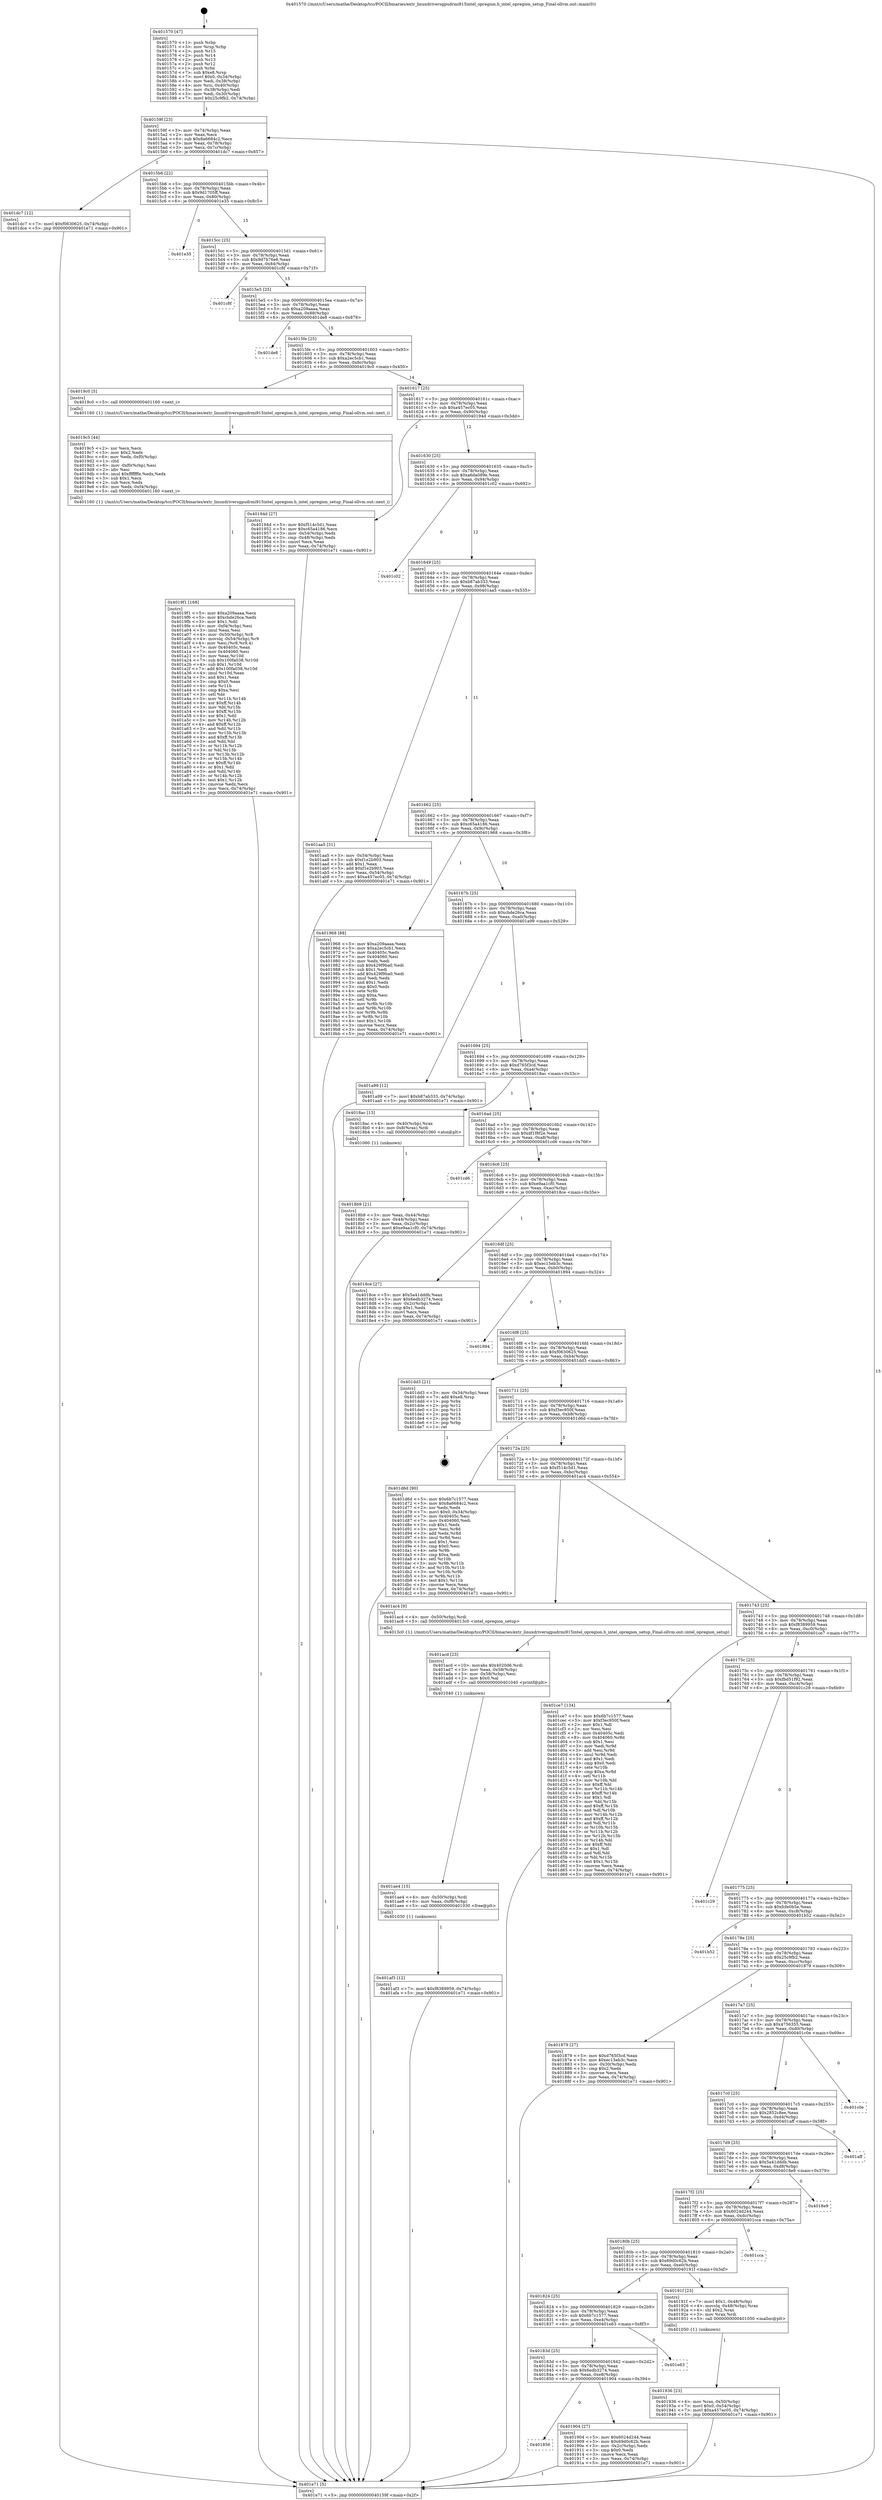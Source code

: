 digraph "0x401570" {
  label = "0x401570 (/mnt/c/Users/mathe/Desktop/tcc/POCII/binaries/extr_linuxdriversgpudrmi915intel_opregion.h_intel_opregion_setup_Final-ollvm.out::main(0))"
  labelloc = "t"
  node[shape=record]

  Entry [label="",width=0.3,height=0.3,shape=circle,fillcolor=black,style=filled]
  "0x40159f" [label="{
     0x40159f [23]\l
     | [instrs]\l
     &nbsp;&nbsp;0x40159f \<+3\>: mov -0x74(%rbp),%eax\l
     &nbsp;&nbsp;0x4015a2 \<+2\>: mov %eax,%ecx\l
     &nbsp;&nbsp;0x4015a4 \<+6\>: sub $0x8a6684c2,%ecx\l
     &nbsp;&nbsp;0x4015aa \<+3\>: mov %eax,-0x78(%rbp)\l
     &nbsp;&nbsp;0x4015ad \<+3\>: mov %ecx,-0x7c(%rbp)\l
     &nbsp;&nbsp;0x4015b0 \<+6\>: je 0000000000401dc7 \<main+0x857\>\l
  }"]
  "0x401dc7" [label="{
     0x401dc7 [12]\l
     | [instrs]\l
     &nbsp;&nbsp;0x401dc7 \<+7\>: movl $0xf0630625,-0x74(%rbp)\l
     &nbsp;&nbsp;0x401dce \<+5\>: jmp 0000000000401e71 \<main+0x901\>\l
  }"]
  "0x4015b6" [label="{
     0x4015b6 [22]\l
     | [instrs]\l
     &nbsp;&nbsp;0x4015b6 \<+5\>: jmp 00000000004015bb \<main+0x4b\>\l
     &nbsp;&nbsp;0x4015bb \<+3\>: mov -0x78(%rbp),%eax\l
     &nbsp;&nbsp;0x4015be \<+5\>: sub $0x9d1705ff,%eax\l
     &nbsp;&nbsp;0x4015c3 \<+3\>: mov %eax,-0x80(%rbp)\l
     &nbsp;&nbsp;0x4015c6 \<+6\>: je 0000000000401e35 \<main+0x8c5\>\l
  }"]
  Exit [label="",width=0.3,height=0.3,shape=circle,fillcolor=black,style=filled,peripheries=2]
  "0x401e35" [label="{
     0x401e35\l
  }", style=dashed]
  "0x4015cc" [label="{
     0x4015cc [25]\l
     | [instrs]\l
     &nbsp;&nbsp;0x4015cc \<+5\>: jmp 00000000004015d1 \<main+0x61\>\l
     &nbsp;&nbsp;0x4015d1 \<+3\>: mov -0x78(%rbp),%eax\l
     &nbsp;&nbsp;0x4015d4 \<+5\>: sub $0x9d7b76e6,%eax\l
     &nbsp;&nbsp;0x4015d9 \<+6\>: mov %eax,-0x84(%rbp)\l
     &nbsp;&nbsp;0x4015df \<+6\>: je 0000000000401c8f \<main+0x71f\>\l
  }"]
  "0x401af3" [label="{
     0x401af3 [12]\l
     | [instrs]\l
     &nbsp;&nbsp;0x401af3 \<+7\>: movl $0xf8389959,-0x74(%rbp)\l
     &nbsp;&nbsp;0x401afa \<+5\>: jmp 0000000000401e71 \<main+0x901\>\l
  }"]
  "0x401c8f" [label="{
     0x401c8f\l
  }", style=dashed]
  "0x4015e5" [label="{
     0x4015e5 [25]\l
     | [instrs]\l
     &nbsp;&nbsp;0x4015e5 \<+5\>: jmp 00000000004015ea \<main+0x7a\>\l
     &nbsp;&nbsp;0x4015ea \<+3\>: mov -0x78(%rbp),%eax\l
     &nbsp;&nbsp;0x4015ed \<+5\>: sub $0xa209aaaa,%eax\l
     &nbsp;&nbsp;0x4015f2 \<+6\>: mov %eax,-0x88(%rbp)\l
     &nbsp;&nbsp;0x4015f8 \<+6\>: je 0000000000401de8 \<main+0x878\>\l
  }"]
  "0x401ae4" [label="{
     0x401ae4 [15]\l
     | [instrs]\l
     &nbsp;&nbsp;0x401ae4 \<+4\>: mov -0x50(%rbp),%rdi\l
     &nbsp;&nbsp;0x401ae8 \<+6\>: mov %eax,-0xf8(%rbp)\l
     &nbsp;&nbsp;0x401aee \<+5\>: call 0000000000401030 \<free@plt\>\l
     | [calls]\l
     &nbsp;&nbsp;0x401030 \{1\} (unknown)\l
  }"]
  "0x401de8" [label="{
     0x401de8\l
  }", style=dashed]
  "0x4015fe" [label="{
     0x4015fe [25]\l
     | [instrs]\l
     &nbsp;&nbsp;0x4015fe \<+5\>: jmp 0000000000401603 \<main+0x93\>\l
     &nbsp;&nbsp;0x401603 \<+3\>: mov -0x78(%rbp),%eax\l
     &nbsp;&nbsp;0x401606 \<+5\>: sub $0xa2ec5cb1,%eax\l
     &nbsp;&nbsp;0x40160b \<+6\>: mov %eax,-0x8c(%rbp)\l
     &nbsp;&nbsp;0x401611 \<+6\>: je 00000000004019c0 \<main+0x450\>\l
  }"]
  "0x401acd" [label="{
     0x401acd [23]\l
     | [instrs]\l
     &nbsp;&nbsp;0x401acd \<+10\>: movabs $0x4020d6,%rdi\l
     &nbsp;&nbsp;0x401ad7 \<+3\>: mov %eax,-0x58(%rbp)\l
     &nbsp;&nbsp;0x401ada \<+3\>: mov -0x58(%rbp),%esi\l
     &nbsp;&nbsp;0x401add \<+2\>: mov $0x0,%al\l
     &nbsp;&nbsp;0x401adf \<+5\>: call 0000000000401040 \<printf@plt\>\l
     | [calls]\l
     &nbsp;&nbsp;0x401040 \{1\} (unknown)\l
  }"]
  "0x4019c0" [label="{
     0x4019c0 [5]\l
     | [instrs]\l
     &nbsp;&nbsp;0x4019c0 \<+5\>: call 0000000000401160 \<next_i\>\l
     | [calls]\l
     &nbsp;&nbsp;0x401160 \{1\} (/mnt/c/Users/mathe/Desktop/tcc/POCII/binaries/extr_linuxdriversgpudrmi915intel_opregion.h_intel_opregion_setup_Final-ollvm.out::next_i)\l
  }"]
  "0x401617" [label="{
     0x401617 [25]\l
     | [instrs]\l
     &nbsp;&nbsp;0x401617 \<+5\>: jmp 000000000040161c \<main+0xac\>\l
     &nbsp;&nbsp;0x40161c \<+3\>: mov -0x78(%rbp),%eax\l
     &nbsp;&nbsp;0x40161f \<+5\>: sub $0xa457ec05,%eax\l
     &nbsp;&nbsp;0x401624 \<+6\>: mov %eax,-0x90(%rbp)\l
     &nbsp;&nbsp;0x40162a \<+6\>: je 000000000040194d \<main+0x3dd\>\l
  }"]
  "0x4019f1" [label="{
     0x4019f1 [168]\l
     | [instrs]\l
     &nbsp;&nbsp;0x4019f1 \<+5\>: mov $0xa209aaaa,%ecx\l
     &nbsp;&nbsp;0x4019f6 \<+5\>: mov $0xcbde26ca,%edx\l
     &nbsp;&nbsp;0x4019fb \<+3\>: mov $0x1,%dil\l
     &nbsp;&nbsp;0x4019fe \<+6\>: mov -0xf4(%rbp),%esi\l
     &nbsp;&nbsp;0x401a04 \<+3\>: imul %eax,%esi\l
     &nbsp;&nbsp;0x401a07 \<+4\>: mov -0x50(%rbp),%r8\l
     &nbsp;&nbsp;0x401a0b \<+4\>: movslq -0x54(%rbp),%r9\l
     &nbsp;&nbsp;0x401a0f \<+4\>: mov %esi,(%r8,%r9,4)\l
     &nbsp;&nbsp;0x401a13 \<+7\>: mov 0x40405c,%eax\l
     &nbsp;&nbsp;0x401a1a \<+7\>: mov 0x404060,%esi\l
     &nbsp;&nbsp;0x401a21 \<+3\>: mov %eax,%r10d\l
     &nbsp;&nbsp;0x401a24 \<+7\>: sub $0x100fa038,%r10d\l
     &nbsp;&nbsp;0x401a2b \<+4\>: sub $0x1,%r10d\l
     &nbsp;&nbsp;0x401a2f \<+7\>: add $0x100fa038,%r10d\l
     &nbsp;&nbsp;0x401a36 \<+4\>: imul %r10d,%eax\l
     &nbsp;&nbsp;0x401a3a \<+3\>: and $0x1,%eax\l
     &nbsp;&nbsp;0x401a3d \<+3\>: cmp $0x0,%eax\l
     &nbsp;&nbsp;0x401a40 \<+4\>: sete %r11b\l
     &nbsp;&nbsp;0x401a44 \<+3\>: cmp $0xa,%esi\l
     &nbsp;&nbsp;0x401a47 \<+3\>: setl %bl\l
     &nbsp;&nbsp;0x401a4a \<+3\>: mov %r11b,%r14b\l
     &nbsp;&nbsp;0x401a4d \<+4\>: xor $0xff,%r14b\l
     &nbsp;&nbsp;0x401a51 \<+3\>: mov %bl,%r15b\l
     &nbsp;&nbsp;0x401a54 \<+4\>: xor $0xff,%r15b\l
     &nbsp;&nbsp;0x401a58 \<+4\>: xor $0x1,%dil\l
     &nbsp;&nbsp;0x401a5c \<+3\>: mov %r14b,%r12b\l
     &nbsp;&nbsp;0x401a5f \<+4\>: and $0xff,%r12b\l
     &nbsp;&nbsp;0x401a63 \<+3\>: and %dil,%r11b\l
     &nbsp;&nbsp;0x401a66 \<+3\>: mov %r15b,%r13b\l
     &nbsp;&nbsp;0x401a69 \<+4\>: and $0xff,%r13b\l
     &nbsp;&nbsp;0x401a6d \<+3\>: and %dil,%bl\l
     &nbsp;&nbsp;0x401a70 \<+3\>: or %r11b,%r12b\l
     &nbsp;&nbsp;0x401a73 \<+3\>: or %bl,%r13b\l
     &nbsp;&nbsp;0x401a76 \<+3\>: xor %r13b,%r12b\l
     &nbsp;&nbsp;0x401a79 \<+3\>: or %r15b,%r14b\l
     &nbsp;&nbsp;0x401a7c \<+4\>: xor $0xff,%r14b\l
     &nbsp;&nbsp;0x401a80 \<+4\>: or $0x1,%dil\l
     &nbsp;&nbsp;0x401a84 \<+3\>: and %dil,%r14b\l
     &nbsp;&nbsp;0x401a87 \<+3\>: or %r14b,%r12b\l
     &nbsp;&nbsp;0x401a8a \<+4\>: test $0x1,%r12b\l
     &nbsp;&nbsp;0x401a8e \<+3\>: cmovne %edx,%ecx\l
     &nbsp;&nbsp;0x401a91 \<+3\>: mov %ecx,-0x74(%rbp)\l
     &nbsp;&nbsp;0x401a94 \<+5\>: jmp 0000000000401e71 \<main+0x901\>\l
  }"]
  "0x40194d" [label="{
     0x40194d [27]\l
     | [instrs]\l
     &nbsp;&nbsp;0x40194d \<+5\>: mov $0xf514c5d1,%eax\l
     &nbsp;&nbsp;0x401952 \<+5\>: mov $0xc65a4186,%ecx\l
     &nbsp;&nbsp;0x401957 \<+3\>: mov -0x54(%rbp),%edx\l
     &nbsp;&nbsp;0x40195a \<+3\>: cmp -0x48(%rbp),%edx\l
     &nbsp;&nbsp;0x40195d \<+3\>: cmovl %ecx,%eax\l
     &nbsp;&nbsp;0x401960 \<+3\>: mov %eax,-0x74(%rbp)\l
     &nbsp;&nbsp;0x401963 \<+5\>: jmp 0000000000401e71 \<main+0x901\>\l
  }"]
  "0x401630" [label="{
     0x401630 [25]\l
     | [instrs]\l
     &nbsp;&nbsp;0x401630 \<+5\>: jmp 0000000000401635 \<main+0xc5\>\l
     &nbsp;&nbsp;0x401635 \<+3\>: mov -0x78(%rbp),%eax\l
     &nbsp;&nbsp;0x401638 \<+5\>: sub $0xa6da089e,%eax\l
     &nbsp;&nbsp;0x40163d \<+6\>: mov %eax,-0x94(%rbp)\l
     &nbsp;&nbsp;0x401643 \<+6\>: je 0000000000401c02 \<main+0x692\>\l
  }"]
  "0x4019c5" [label="{
     0x4019c5 [44]\l
     | [instrs]\l
     &nbsp;&nbsp;0x4019c5 \<+2\>: xor %ecx,%ecx\l
     &nbsp;&nbsp;0x4019c7 \<+5\>: mov $0x2,%edx\l
     &nbsp;&nbsp;0x4019cc \<+6\>: mov %edx,-0xf0(%rbp)\l
     &nbsp;&nbsp;0x4019d2 \<+1\>: cltd\l
     &nbsp;&nbsp;0x4019d3 \<+6\>: mov -0xf0(%rbp),%esi\l
     &nbsp;&nbsp;0x4019d9 \<+2\>: idiv %esi\l
     &nbsp;&nbsp;0x4019db \<+6\>: imul $0xfffffffe,%edx,%edx\l
     &nbsp;&nbsp;0x4019e1 \<+3\>: sub $0x1,%ecx\l
     &nbsp;&nbsp;0x4019e4 \<+2\>: sub %ecx,%edx\l
     &nbsp;&nbsp;0x4019e6 \<+6\>: mov %edx,-0xf4(%rbp)\l
     &nbsp;&nbsp;0x4019ec \<+5\>: call 0000000000401160 \<next_i\>\l
     | [calls]\l
     &nbsp;&nbsp;0x401160 \{1\} (/mnt/c/Users/mathe/Desktop/tcc/POCII/binaries/extr_linuxdriversgpudrmi915intel_opregion.h_intel_opregion_setup_Final-ollvm.out::next_i)\l
  }"]
  "0x401c02" [label="{
     0x401c02\l
  }", style=dashed]
  "0x401649" [label="{
     0x401649 [25]\l
     | [instrs]\l
     &nbsp;&nbsp;0x401649 \<+5\>: jmp 000000000040164e \<main+0xde\>\l
     &nbsp;&nbsp;0x40164e \<+3\>: mov -0x78(%rbp),%eax\l
     &nbsp;&nbsp;0x401651 \<+5\>: sub $0xb87ab333,%eax\l
     &nbsp;&nbsp;0x401656 \<+6\>: mov %eax,-0x98(%rbp)\l
     &nbsp;&nbsp;0x40165c \<+6\>: je 0000000000401aa5 \<main+0x535\>\l
  }"]
  "0x401936" [label="{
     0x401936 [23]\l
     | [instrs]\l
     &nbsp;&nbsp;0x401936 \<+4\>: mov %rax,-0x50(%rbp)\l
     &nbsp;&nbsp;0x40193a \<+7\>: movl $0x0,-0x54(%rbp)\l
     &nbsp;&nbsp;0x401941 \<+7\>: movl $0xa457ec05,-0x74(%rbp)\l
     &nbsp;&nbsp;0x401948 \<+5\>: jmp 0000000000401e71 \<main+0x901\>\l
  }"]
  "0x401aa5" [label="{
     0x401aa5 [31]\l
     | [instrs]\l
     &nbsp;&nbsp;0x401aa5 \<+3\>: mov -0x54(%rbp),%eax\l
     &nbsp;&nbsp;0x401aa8 \<+5\>: sub $0xf1e2b903,%eax\l
     &nbsp;&nbsp;0x401aad \<+3\>: add $0x1,%eax\l
     &nbsp;&nbsp;0x401ab0 \<+5\>: add $0xf1e2b903,%eax\l
     &nbsp;&nbsp;0x401ab5 \<+3\>: mov %eax,-0x54(%rbp)\l
     &nbsp;&nbsp;0x401ab8 \<+7\>: movl $0xa457ec05,-0x74(%rbp)\l
     &nbsp;&nbsp;0x401abf \<+5\>: jmp 0000000000401e71 \<main+0x901\>\l
  }"]
  "0x401662" [label="{
     0x401662 [25]\l
     | [instrs]\l
     &nbsp;&nbsp;0x401662 \<+5\>: jmp 0000000000401667 \<main+0xf7\>\l
     &nbsp;&nbsp;0x401667 \<+3\>: mov -0x78(%rbp),%eax\l
     &nbsp;&nbsp;0x40166a \<+5\>: sub $0xc65a4186,%eax\l
     &nbsp;&nbsp;0x40166f \<+6\>: mov %eax,-0x9c(%rbp)\l
     &nbsp;&nbsp;0x401675 \<+6\>: je 0000000000401968 \<main+0x3f8\>\l
  }"]
  "0x401856" [label="{
     0x401856\l
  }", style=dashed]
  "0x401968" [label="{
     0x401968 [88]\l
     | [instrs]\l
     &nbsp;&nbsp;0x401968 \<+5\>: mov $0xa209aaaa,%eax\l
     &nbsp;&nbsp;0x40196d \<+5\>: mov $0xa2ec5cb1,%ecx\l
     &nbsp;&nbsp;0x401972 \<+7\>: mov 0x40405c,%edx\l
     &nbsp;&nbsp;0x401979 \<+7\>: mov 0x404060,%esi\l
     &nbsp;&nbsp;0x401980 \<+2\>: mov %edx,%edi\l
     &nbsp;&nbsp;0x401982 \<+6\>: sub $0x429f9ba0,%edi\l
     &nbsp;&nbsp;0x401988 \<+3\>: sub $0x1,%edi\l
     &nbsp;&nbsp;0x40198b \<+6\>: add $0x429f9ba0,%edi\l
     &nbsp;&nbsp;0x401991 \<+3\>: imul %edi,%edx\l
     &nbsp;&nbsp;0x401994 \<+3\>: and $0x1,%edx\l
     &nbsp;&nbsp;0x401997 \<+3\>: cmp $0x0,%edx\l
     &nbsp;&nbsp;0x40199a \<+4\>: sete %r8b\l
     &nbsp;&nbsp;0x40199e \<+3\>: cmp $0xa,%esi\l
     &nbsp;&nbsp;0x4019a1 \<+4\>: setl %r9b\l
     &nbsp;&nbsp;0x4019a5 \<+3\>: mov %r8b,%r10b\l
     &nbsp;&nbsp;0x4019a8 \<+3\>: and %r9b,%r10b\l
     &nbsp;&nbsp;0x4019ab \<+3\>: xor %r9b,%r8b\l
     &nbsp;&nbsp;0x4019ae \<+3\>: or %r8b,%r10b\l
     &nbsp;&nbsp;0x4019b1 \<+4\>: test $0x1,%r10b\l
     &nbsp;&nbsp;0x4019b5 \<+3\>: cmovne %ecx,%eax\l
     &nbsp;&nbsp;0x4019b8 \<+3\>: mov %eax,-0x74(%rbp)\l
     &nbsp;&nbsp;0x4019bb \<+5\>: jmp 0000000000401e71 \<main+0x901\>\l
  }"]
  "0x40167b" [label="{
     0x40167b [25]\l
     | [instrs]\l
     &nbsp;&nbsp;0x40167b \<+5\>: jmp 0000000000401680 \<main+0x110\>\l
     &nbsp;&nbsp;0x401680 \<+3\>: mov -0x78(%rbp),%eax\l
     &nbsp;&nbsp;0x401683 \<+5\>: sub $0xcbde26ca,%eax\l
     &nbsp;&nbsp;0x401688 \<+6\>: mov %eax,-0xa0(%rbp)\l
     &nbsp;&nbsp;0x40168e \<+6\>: je 0000000000401a99 \<main+0x529\>\l
  }"]
  "0x401904" [label="{
     0x401904 [27]\l
     | [instrs]\l
     &nbsp;&nbsp;0x401904 \<+5\>: mov $0x6024d244,%eax\l
     &nbsp;&nbsp;0x401909 \<+5\>: mov $0x69d0c62b,%ecx\l
     &nbsp;&nbsp;0x40190e \<+3\>: mov -0x2c(%rbp),%edx\l
     &nbsp;&nbsp;0x401911 \<+3\>: cmp $0x0,%edx\l
     &nbsp;&nbsp;0x401914 \<+3\>: cmove %ecx,%eax\l
     &nbsp;&nbsp;0x401917 \<+3\>: mov %eax,-0x74(%rbp)\l
     &nbsp;&nbsp;0x40191a \<+5\>: jmp 0000000000401e71 \<main+0x901\>\l
  }"]
  "0x401a99" [label="{
     0x401a99 [12]\l
     | [instrs]\l
     &nbsp;&nbsp;0x401a99 \<+7\>: movl $0xb87ab333,-0x74(%rbp)\l
     &nbsp;&nbsp;0x401aa0 \<+5\>: jmp 0000000000401e71 \<main+0x901\>\l
  }"]
  "0x401694" [label="{
     0x401694 [25]\l
     | [instrs]\l
     &nbsp;&nbsp;0x401694 \<+5\>: jmp 0000000000401699 \<main+0x129\>\l
     &nbsp;&nbsp;0x401699 \<+3\>: mov -0x78(%rbp),%eax\l
     &nbsp;&nbsp;0x40169c \<+5\>: sub $0xd765f3cd,%eax\l
     &nbsp;&nbsp;0x4016a1 \<+6\>: mov %eax,-0xa4(%rbp)\l
     &nbsp;&nbsp;0x4016a7 \<+6\>: je 00000000004018ac \<main+0x33c\>\l
  }"]
  "0x40183d" [label="{
     0x40183d [25]\l
     | [instrs]\l
     &nbsp;&nbsp;0x40183d \<+5\>: jmp 0000000000401842 \<main+0x2d2\>\l
     &nbsp;&nbsp;0x401842 \<+3\>: mov -0x78(%rbp),%eax\l
     &nbsp;&nbsp;0x401845 \<+5\>: sub $0x6edb3274,%eax\l
     &nbsp;&nbsp;0x40184a \<+6\>: mov %eax,-0xe8(%rbp)\l
     &nbsp;&nbsp;0x401850 \<+6\>: je 0000000000401904 \<main+0x394\>\l
  }"]
  "0x4018ac" [label="{
     0x4018ac [13]\l
     | [instrs]\l
     &nbsp;&nbsp;0x4018ac \<+4\>: mov -0x40(%rbp),%rax\l
     &nbsp;&nbsp;0x4018b0 \<+4\>: mov 0x8(%rax),%rdi\l
     &nbsp;&nbsp;0x4018b4 \<+5\>: call 0000000000401060 \<atoi@plt\>\l
     | [calls]\l
     &nbsp;&nbsp;0x401060 \{1\} (unknown)\l
  }"]
  "0x4016ad" [label="{
     0x4016ad [25]\l
     | [instrs]\l
     &nbsp;&nbsp;0x4016ad \<+5\>: jmp 00000000004016b2 \<main+0x142\>\l
     &nbsp;&nbsp;0x4016b2 \<+3\>: mov -0x78(%rbp),%eax\l
     &nbsp;&nbsp;0x4016b5 \<+5\>: sub $0xdf1f8f2e,%eax\l
     &nbsp;&nbsp;0x4016ba \<+6\>: mov %eax,-0xa8(%rbp)\l
     &nbsp;&nbsp;0x4016c0 \<+6\>: je 0000000000401cd6 \<main+0x766\>\l
  }"]
  "0x401e63" [label="{
     0x401e63\l
  }", style=dashed]
  "0x401cd6" [label="{
     0x401cd6\l
  }", style=dashed]
  "0x4016c6" [label="{
     0x4016c6 [25]\l
     | [instrs]\l
     &nbsp;&nbsp;0x4016c6 \<+5\>: jmp 00000000004016cb \<main+0x15b\>\l
     &nbsp;&nbsp;0x4016cb \<+3\>: mov -0x78(%rbp),%eax\l
     &nbsp;&nbsp;0x4016ce \<+5\>: sub $0xe9aa1cf0,%eax\l
     &nbsp;&nbsp;0x4016d3 \<+6\>: mov %eax,-0xac(%rbp)\l
     &nbsp;&nbsp;0x4016d9 \<+6\>: je 00000000004018ce \<main+0x35e\>\l
  }"]
  "0x401824" [label="{
     0x401824 [25]\l
     | [instrs]\l
     &nbsp;&nbsp;0x401824 \<+5\>: jmp 0000000000401829 \<main+0x2b9\>\l
     &nbsp;&nbsp;0x401829 \<+3\>: mov -0x78(%rbp),%eax\l
     &nbsp;&nbsp;0x40182c \<+5\>: sub $0x6b7c1577,%eax\l
     &nbsp;&nbsp;0x401831 \<+6\>: mov %eax,-0xe4(%rbp)\l
     &nbsp;&nbsp;0x401837 \<+6\>: je 0000000000401e63 \<main+0x8f3\>\l
  }"]
  "0x4018ce" [label="{
     0x4018ce [27]\l
     | [instrs]\l
     &nbsp;&nbsp;0x4018ce \<+5\>: mov $0x5a41dddb,%eax\l
     &nbsp;&nbsp;0x4018d3 \<+5\>: mov $0x6edb3274,%ecx\l
     &nbsp;&nbsp;0x4018d8 \<+3\>: mov -0x2c(%rbp),%edx\l
     &nbsp;&nbsp;0x4018db \<+3\>: cmp $0x1,%edx\l
     &nbsp;&nbsp;0x4018de \<+3\>: cmovl %ecx,%eax\l
     &nbsp;&nbsp;0x4018e1 \<+3\>: mov %eax,-0x74(%rbp)\l
     &nbsp;&nbsp;0x4018e4 \<+5\>: jmp 0000000000401e71 \<main+0x901\>\l
  }"]
  "0x4016df" [label="{
     0x4016df [25]\l
     | [instrs]\l
     &nbsp;&nbsp;0x4016df \<+5\>: jmp 00000000004016e4 \<main+0x174\>\l
     &nbsp;&nbsp;0x4016e4 \<+3\>: mov -0x78(%rbp),%eax\l
     &nbsp;&nbsp;0x4016e7 \<+5\>: sub $0xec15eb3c,%eax\l
     &nbsp;&nbsp;0x4016ec \<+6\>: mov %eax,-0xb0(%rbp)\l
     &nbsp;&nbsp;0x4016f2 \<+6\>: je 0000000000401894 \<main+0x324\>\l
  }"]
  "0x40191f" [label="{
     0x40191f [23]\l
     | [instrs]\l
     &nbsp;&nbsp;0x40191f \<+7\>: movl $0x1,-0x48(%rbp)\l
     &nbsp;&nbsp;0x401926 \<+4\>: movslq -0x48(%rbp),%rax\l
     &nbsp;&nbsp;0x40192a \<+4\>: shl $0x2,%rax\l
     &nbsp;&nbsp;0x40192e \<+3\>: mov %rax,%rdi\l
     &nbsp;&nbsp;0x401931 \<+5\>: call 0000000000401050 \<malloc@plt\>\l
     | [calls]\l
     &nbsp;&nbsp;0x401050 \{1\} (unknown)\l
  }"]
  "0x401894" [label="{
     0x401894\l
  }", style=dashed]
  "0x4016f8" [label="{
     0x4016f8 [25]\l
     | [instrs]\l
     &nbsp;&nbsp;0x4016f8 \<+5\>: jmp 00000000004016fd \<main+0x18d\>\l
     &nbsp;&nbsp;0x4016fd \<+3\>: mov -0x78(%rbp),%eax\l
     &nbsp;&nbsp;0x401700 \<+5\>: sub $0xf0630625,%eax\l
     &nbsp;&nbsp;0x401705 \<+6\>: mov %eax,-0xb4(%rbp)\l
     &nbsp;&nbsp;0x40170b \<+6\>: je 0000000000401dd3 \<main+0x863\>\l
  }"]
  "0x40180b" [label="{
     0x40180b [25]\l
     | [instrs]\l
     &nbsp;&nbsp;0x40180b \<+5\>: jmp 0000000000401810 \<main+0x2a0\>\l
     &nbsp;&nbsp;0x401810 \<+3\>: mov -0x78(%rbp),%eax\l
     &nbsp;&nbsp;0x401813 \<+5\>: sub $0x69d0c62b,%eax\l
     &nbsp;&nbsp;0x401818 \<+6\>: mov %eax,-0xe0(%rbp)\l
     &nbsp;&nbsp;0x40181e \<+6\>: je 000000000040191f \<main+0x3af\>\l
  }"]
  "0x401dd3" [label="{
     0x401dd3 [21]\l
     | [instrs]\l
     &nbsp;&nbsp;0x401dd3 \<+3\>: mov -0x34(%rbp),%eax\l
     &nbsp;&nbsp;0x401dd6 \<+7\>: add $0xe8,%rsp\l
     &nbsp;&nbsp;0x401ddd \<+1\>: pop %rbx\l
     &nbsp;&nbsp;0x401dde \<+2\>: pop %r12\l
     &nbsp;&nbsp;0x401de0 \<+2\>: pop %r13\l
     &nbsp;&nbsp;0x401de2 \<+2\>: pop %r14\l
     &nbsp;&nbsp;0x401de4 \<+2\>: pop %r15\l
     &nbsp;&nbsp;0x401de6 \<+1\>: pop %rbp\l
     &nbsp;&nbsp;0x401de7 \<+1\>: ret\l
  }"]
  "0x401711" [label="{
     0x401711 [25]\l
     | [instrs]\l
     &nbsp;&nbsp;0x401711 \<+5\>: jmp 0000000000401716 \<main+0x1a6\>\l
     &nbsp;&nbsp;0x401716 \<+3\>: mov -0x78(%rbp),%eax\l
     &nbsp;&nbsp;0x401719 \<+5\>: sub $0xf3ec950f,%eax\l
     &nbsp;&nbsp;0x40171e \<+6\>: mov %eax,-0xb8(%rbp)\l
     &nbsp;&nbsp;0x401724 \<+6\>: je 0000000000401d6d \<main+0x7fd\>\l
  }"]
  "0x401cca" [label="{
     0x401cca\l
  }", style=dashed]
  "0x401d6d" [label="{
     0x401d6d [90]\l
     | [instrs]\l
     &nbsp;&nbsp;0x401d6d \<+5\>: mov $0x6b7c1577,%eax\l
     &nbsp;&nbsp;0x401d72 \<+5\>: mov $0x8a6684c2,%ecx\l
     &nbsp;&nbsp;0x401d77 \<+2\>: xor %edx,%edx\l
     &nbsp;&nbsp;0x401d79 \<+7\>: movl $0x0,-0x34(%rbp)\l
     &nbsp;&nbsp;0x401d80 \<+7\>: mov 0x40405c,%esi\l
     &nbsp;&nbsp;0x401d87 \<+7\>: mov 0x404060,%edi\l
     &nbsp;&nbsp;0x401d8e \<+3\>: sub $0x1,%edx\l
     &nbsp;&nbsp;0x401d91 \<+3\>: mov %esi,%r8d\l
     &nbsp;&nbsp;0x401d94 \<+3\>: add %edx,%r8d\l
     &nbsp;&nbsp;0x401d97 \<+4\>: imul %r8d,%esi\l
     &nbsp;&nbsp;0x401d9b \<+3\>: and $0x1,%esi\l
     &nbsp;&nbsp;0x401d9e \<+3\>: cmp $0x0,%esi\l
     &nbsp;&nbsp;0x401da1 \<+4\>: sete %r9b\l
     &nbsp;&nbsp;0x401da5 \<+3\>: cmp $0xa,%edi\l
     &nbsp;&nbsp;0x401da8 \<+4\>: setl %r10b\l
     &nbsp;&nbsp;0x401dac \<+3\>: mov %r9b,%r11b\l
     &nbsp;&nbsp;0x401daf \<+3\>: and %r10b,%r11b\l
     &nbsp;&nbsp;0x401db2 \<+3\>: xor %r10b,%r9b\l
     &nbsp;&nbsp;0x401db5 \<+3\>: or %r9b,%r11b\l
     &nbsp;&nbsp;0x401db8 \<+4\>: test $0x1,%r11b\l
     &nbsp;&nbsp;0x401dbc \<+3\>: cmovne %ecx,%eax\l
     &nbsp;&nbsp;0x401dbf \<+3\>: mov %eax,-0x74(%rbp)\l
     &nbsp;&nbsp;0x401dc2 \<+5\>: jmp 0000000000401e71 \<main+0x901\>\l
  }"]
  "0x40172a" [label="{
     0x40172a [25]\l
     | [instrs]\l
     &nbsp;&nbsp;0x40172a \<+5\>: jmp 000000000040172f \<main+0x1bf\>\l
     &nbsp;&nbsp;0x40172f \<+3\>: mov -0x78(%rbp),%eax\l
     &nbsp;&nbsp;0x401732 \<+5\>: sub $0xf514c5d1,%eax\l
     &nbsp;&nbsp;0x401737 \<+6\>: mov %eax,-0xbc(%rbp)\l
     &nbsp;&nbsp;0x40173d \<+6\>: je 0000000000401ac4 \<main+0x554\>\l
  }"]
  "0x4017f2" [label="{
     0x4017f2 [25]\l
     | [instrs]\l
     &nbsp;&nbsp;0x4017f2 \<+5\>: jmp 00000000004017f7 \<main+0x287\>\l
     &nbsp;&nbsp;0x4017f7 \<+3\>: mov -0x78(%rbp),%eax\l
     &nbsp;&nbsp;0x4017fa \<+5\>: sub $0x6024d244,%eax\l
     &nbsp;&nbsp;0x4017ff \<+6\>: mov %eax,-0xdc(%rbp)\l
     &nbsp;&nbsp;0x401805 \<+6\>: je 0000000000401cca \<main+0x75a\>\l
  }"]
  "0x401ac4" [label="{
     0x401ac4 [9]\l
     | [instrs]\l
     &nbsp;&nbsp;0x401ac4 \<+4\>: mov -0x50(%rbp),%rdi\l
     &nbsp;&nbsp;0x401ac8 \<+5\>: call 00000000004013c0 \<intel_opregion_setup\>\l
     | [calls]\l
     &nbsp;&nbsp;0x4013c0 \{1\} (/mnt/c/Users/mathe/Desktop/tcc/POCII/binaries/extr_linuxdriversgpudrmi915intel_opregion.h_intel_opregion_setup_Final-ollvm.out::intel_opregion_setup)\l
  }"]
  "0x401743" [label="{
     0x401743 [25]\l
     | [instrs]\l
     &nbsp;&nbsp;0x401743 \<+5\>: jmp 0000000000401748 \<main+0x1d8\>\l
     &nbsp;&nbsp;0x401748 \<+3\>: mov -0x78(%rbp),%eax\l
     &nbsp;&nbsp;0x40174b \<+5\>: sub $0xf8389959,%eax\l
     &nbsp;&nbsp;0x401750 \<+6\>: mov %eax,-0xc0(%rbp)\l
     &nbsp;&nbsp;0x401756 \<+6\>: je 0000000000401ce7 \<main+0x777\>\l
  }"]
  "0x4018e9" [label="{
     0x4018e9\l
  }", style=dashed]
  "0x401ce7" [label="{
     0x401ce7 [134]\l
     | [instrs]\l
     &nbsp;&nbsp;0x401ce7 \<+5\>: mov $0x6b7c1577,%eax\l
     &nbsp;&nbsp;0x401cec \<+5\>: mov $0xf3ec950f,%ecx\l
     &nbsp;&nbsp;0x401cf1 \<+2\>: mov $0x1,%dl\l
     &nbsp;&nbsp;0x401cf3 \<+2\>: xor %esi,%esi\l
     &nbsp;&nbsp;0x401cf5 \<+7\>: mov 0x40405c,%edi\l
     &nbsp;&nbsp;0x401cfc \<+8\>: mov 0x404060,%r8d\l
     &nbsp;&nbsp;0x401d04 \<+3\>: sub $0x1,%esi\l
     &nbsp;&nbsp;0x401d07 \<+3\>: mov %edi,%r9d\l
     &nbsp;&nbsp;0x401d0a \<+3\>: add %esi,%r9d\l
     &nbsp;&nbsp;0x401d0d \<+4\>: imul %r9d,%edi\l
     &nbsp;&nbsp;0x401d11 \<+3\>: and $0x1,%edi\l
     &nbsp;&nbsp;0x401d14 \<+3\>: cmp $0x0,%edi\l
     &nbsp;&nbsp;0x401d17 \<+4\>: sete %r10b\l
     &nbsp;&nbsp;0x401d1b \<+4\>: cmp $0xa,%r8d\l
     &nbsp;&nbsp;0x401d1f \<+4\>: setl %r11b\l
     &nbsp;&nbsp;0x401d23 \<+3\>: mov %r10b,%bl\l
     &nbsp;&nbsp;0x401d26 \<+3\>: xor $0xff,%bl\l
     &nbsp;&nbsp;0x401d29 \<+3\>: mov %r11b,%r14b\l
     &nbsp;&nbsp;0x401d2c \<+4\>: xor $0xff,%r14b\l
     &nbsp;&nbsp;0x401d30 \<+3\>: xor $0x1,%dl\l
     &nbsp;&nbsp;0x401d33 \<+3\>: mov %bl,%r15b\l
     &nbsp;&nbsp;0x401d36 \<+4\>: and $0xff,%r15b\l
     &nbsp;&nbsp;0x401d3a \<+3\>: and %dl,%r10b\l
     &nbsp;&nbsp;0x401d3d \<+3\>: mov %r14b,%r12b\l
     &nbsp;&nbsp;0x401d40 \<+4\>: and $0xff,%r12b\l
     &nbsp;&nbsp;0x401d44 \<+3\>: and %dl,%r11b\l
     &nbsp;&nbsp;0x401d47 \<+3\>: or %r10b,%r15b\l
     &nbsp;&nbsp;0x401d4a \<+3\>: or %r11b,%r12b\l
     &nbsp;&nbsp;0x401d4d \<+3\>: xor %r12b,%r15b\l
     &nbsp;&nbsp;0x401d50 \<+3\>: or %r14b,%bl\l
     &nbsp;&nbsp;0x401d53 \<+3\>: xor $0xff,%bl\l
     &nbsp;&nbsp;0x401d56 \<+3\>: or $0x1,%dl\l
     &nbsp;&nbsp;0x401d59 \<+2\>: and %dl,%bl\l
     &nbsp;&nbsp;0x401d5b \<+3\>: or %bl,%r15b\l
     &nbsp;&nbsp;0x401d5e \<+4\>: test $0x1,%r15b\l
     &nbsp;&nbsp;0x401d62 \<+3\>: cmovne %ecx,%eax\l
     &nbsp;&nbsp;0x401d65 \<+3\>: mov %eax,-0x74(%rbp)\l
     &nbsp;&nbsp;0x401d68 \<+5\>: jmp 0000000000401e71 \<main+0x901\>\l
  }"]
  "0x40175c" [label="{
     0x40175c [25]\l
     | [instrs]\l
     &nbsp;&nbsp;0x40175c \<+5\>: jmp 0000000000401761 \<main+0x1f1\>\l
     &nbsp;&nbsp;0x401761 \<+3\>: mov -0x78(%rbp),%eax\l
     &nbsp;&nbsp;0x401764 \<+5\>: sub $0xfbd51f92,%eax\l
     &nbsp;&nbsp;0x401769 \<+6\>: mov %eax,-0xc4(%rbp)\l
     &nbsp;&nbsp;0x40176f \<+6\>: je 0000000000401c29 \<main+0x6b9\>\l
  }"]
  "0x4017d9" [label="{
     0x4017d9 [25]\l
     | [instrs]\l
     &nbsp;&nbsp;0x4017d9 \<+5\>: jmp 00000000004017de \<main+0x26e\>\l
     &nbsp;&nbsp;0x4017de \<+3\>: mov -0x78(%rbp),%eax\l
     &nbsp;&nbsp;0x4017e1 \<+5\>: sub $0x5a41dddb,%eax\l
     &nbsp;&nbsp;0x4017e6 \<+6\>: mov %eax,-0xd8(%rbp)\l
     &nbsp;&nbsp;0x4017ec \<+6\>: je 00000000004018e9 \<main+0x379\>\l
  }"]
  "0x401c29" [label="{
     0x401c29\l
  }", style=dashed]
  "0x401775" [label="{
     0x401775 [25]\l
     | [instrs]\l
     &nbsp;&nbsp;0x401775 \<+5\>: jmp 000000000040177a \<main+0x20a\>\l
     &nbsp;&nbsp;0x40177a \<+3\>: mov -0x78(%rbp),%eax\l
     &nbsp;&nbsp;0x40177d \<+5\>: sub $0xfcfe0b5e,%eax\l
     &nbsp;&nbsp;0x401782 \<+6\>: mov %eax,-0xc8(%rbp)\l
     &nbsp;&nbsp;0x401788 \<+6\>: je 0000000000401b52 \<main+0x5e2\>\l
  }"]
  "0x401aff" [label="{
     0x401aff\l
  }", style=dashed]
  "0x401b52" [label="{
     0x401b52\l
  }", style=dashed]
  "0x40178e" [label="{
     0x40178e [25]\l
     | [instrs]\l
     &nbsp;&nbsp;0x40178e \<+5\>: jmp 0000000000401793 \<main+0x223\>\l
     &nbsp;&nbsp;0x401793 \<+3\>: mov -0x78(%rbp),%eax\l
     &nbsp;&nbsp;0x401796 \<+5\>: sub $0x25c9fb2,%eax\l
     &nbsp;&nbsp;0x40179b \<+6\>: mov %eax,-0xcc(%rbp)\l
     &nbsp;&nbsp;0x4017a1 \<+6\>: je 0000000000401879 \<main+0x309\>\l
  }"]
  "0x4017c0" [label="{
     0x4017c0 [25]\l
     | [instrs]\l
     &nbsp;&nbsp;0x4017c0 \<+5\>: jmp 00000000004017c5 \<main+0x255\>\l
     &nbsp;&nbsp;0x4017c5 \<+3\>: mov -0x78(%rbp),%eax\l
     &nbsp;&nbsp;0x4017c8 \<+5\>: sub $0x2852c8ee,%eax\l
     &nbsp;&nbsp;0x4017cd \<+6\>: mov %eax,-0xd4(%rbp)\l
     &nbsp;&nbsp;0x4017d3 \<+6\>: je 0000000000401aff \<main+0x58f\>\l
  }"]
  "0x401879" [label="{
     0x401879 [27]\l
     | [instrs]\l
     &nbsp;&nbsp;0x401879 \<+5\>: mov $0xd765f3cd,%eax\l
     &nbsp;&nbsp;0x40187e \<+5\>: mov $0xec15eb3c,%ecx\l
     &nbsp;&nbsp;0x401883 \<+3\>: mov -0x30(%rbp),%edx\l
     &nbsp;&nbsp;0x401886 \<+3\>: cmp $0x2,%edx\l
     &nbsp;&nbsp;0x401889 \<+3\>: cmovne %ecx,%eax\l
     &nbsp;&nbsp;0x40188c \<+3\>: mov %eax,-0x74(%rbp)\l
     &nbsp;&nbsp;0x40188f \<+5\>: jmp 0000000000401e71 \<main+0x901\>\l
  }"]
  "0x4017a7" [label="{
     0x4017a7 [25]\l
     | [instrs]\l
     &nbsp;&nbsp;0x4017a7 \<+5\>: jmp 00000000004017ac \<main+0x23c\>\l
     &nbsp;&nbsp;0x4017ac \<+3\>: mov -0x78(%rbp),%eax\l
     &nbsp;&nbsp;0x4017af \<+5\>: sub $0x4756355,%eax\l
     &nbsp;&nbsp;0x4017b4 \<+6\>: mov %eax,-0xd0(%rbp)\l
     &nbsp;&nbsp;0x4017ba \<+6\>: je 0000000000401c0e \<main+0x69e\>\l
  }"]
  "0x401e71" [label="{
     0x401e71 [5]\l
     | [instrs]\l
     &nbsp;&nbsp;0x401e71 \<+5\>: jmp 000000000040159f \<main+0x2f\>\l
  }"]
  "0x401570" [label="{
     0x401570 [47]\l
     | [instrs]\l
     &nbsp;&nbsp;0x401570 \<+1\>: push %rbp\l
     &nbsp;&nbsp;0x401571 \<+3\>: mov %rsp,%rbp\l
     &nbsp;&nbsp;0x401574 \<+2\>: push %r15\l
     &nbsp;&nbsp;0x401576 \<+2\>: push %r14\l
     &nbsp;&nbsp;0x401578 \<+2\>: push %r13\l
     &nbsp;&nbsp;0x40157a \<+2\>: push %r12\l
     &nbsp;&nbsp;0x40157c \<+1\>: push %rbx\l
     &nbsp;&nbsp;0x40157d \<+7\>: sub $0xe8,%rsp\l
     &nbsp;&nbsp;0x401584 \<+7\>: movl $0x0,-0x34(%rbp)\l
     &nbsp;&nbsp;0x40158b \<+3\>: mov %edi,-0x38(%rbp)\l
     &nbsp;&nbsp;0x40158e \<+4\>: mov %rsi,-0x40(%rbp)\l
     &nbsp;&nbsp;0x401592 \<+3\>: mov -0x38(%rbp),%edi\l
     &nbsp;&nbsp;0x401595 \<+3\>: mov %edi,-0x30(%rbp)\l
     &nbsp;&nbsp;0x401598 \<+7\>: movl $0x25c9fb2,-0x74(%rbp)\l
  }"]
  "0x4018b9" [label="{
     0x4018b9 [21]\l
     | [instrs]\l
     &nbsp;&nbsp;0x4018b9 \<+3\>: mov %eax,-0x44(%rbp)\l
     &nbsp;&nbsp;0x4018bc \<+3\>: mov -0x44(%rbp),%eax\l
     &nbsp;&nbsp;0x4018bf \<+3\>: mov %eax,-0x2c(%rbp)\l
     &nbsp;&nbsp;0x4018c2 \<+7\>: movl $0xe9aa1cf0,-0x74(%rbp)\l
     &nbsp;&nbsp;0x4018c9 \<+5\>: jmp 0000000000401e71 \<main+0x901\>\l
  }"]
  "0x401c0e" [label="{
     0x401c0e\l
  }", style=dashed]
  Entry -> "0x401570" [label=" 1"]
  "0x40159f" -> "0x401dc7" [label=" 1"]
  "0x40159f" -> "0x4015b6" [label=" 15"]
  "0x401dd3" -> Exit [label=" 1"]
  "0x4015b6" -> "0x401e35" [label=" 0"]
  "0x4015b6" -> "0x4015cc" [label=" 15"]
  "0x401dc7" -> "0x401e71" [label=" 1"]
  "0x4015cc" -> "0x401c8f" [label=" 0"]
  "0x4015cc" -> "0x4015e5" [label=" 15"]
  "0x401d6d" -> "0x401e71" [label=" 1"]
  "0x4015e5" -> "0x401de8" [label=" 0"]
  "0x4015e5" -> "0x4015fe" [label=" 15"]
  "0x401ce7" -> "0x401e71" [label=" 1"]
  "0x4015fe" -> "0x4019c0" [label=" 1"]
  "0x4015fe" -> "0x401617" [label=" 14"]
  "0x401af3" -> "0x401e71" [label=" 1"]
  "0x401617" -> "0x40194d" [label=" 2"]
  "0x401617" -> "0x401630" [label=" 12"]
  "0x401ae4" -> "0x401af3" [label=" 1"]
  "0x401630" -> "0x401c02" [label=" 0"]
  "0x401630" -> "0x401649" [label=" 12"]
  "0x401acd" -> "0x401ae4" [label=" 1"]
  "0x401649" -> "0x401aa5" [label=" 1"]
  "0x401649" -> "0x401662" [label=" 11"]
  "0x401ac4" -> "0x401acd" [label=" 1"]
  "0x401662" -> "0x401968" [label=" 1"]
  "0x401662" -> "0x40167b" [label=" 10"]
  "0x401aa5" -> "0x401e71" [label=" 1"]
  "0x40167b" -> "0x401a99" [label=" 1"]
  "0x40167b" -> "0x401694" [label=" 9"]
  "0x401a99" -> "0x401e71" [label=" 1"]
  "0x401694" -> "0x4018ac" [label=" 1"]
  "0x401694" -> "0x4016ad" [label=" 8"]
  "0x4019c5" -> "0x4019f1" [label=" 1"]
  "0x4016ad" -> "0x401cd6" [label=" 0"]
  "0x4016ad" -> "0x4016c6" [label=" 8"]
  "0x4019c0" -> "0x4019c5" [label=" 1"]
  "0x4016c6" -> "0x4018ce" [label=" 1"]
  "0x4016c6" -> "0x4016df" [label=" 7"]
  "0x40194d" -> "0x401e71" [label=" 2"]
  "0x4016df" -> "0x401894" [label=" 0"]
  "0x4016df" -> "0x4016f8" [label=" 7"]
  "0x401936" -> "0x401e71" [label=" 1"]
  "0x4016f8" -> "0x401dd3" [label=" 1"]
  "0x4016f8" -> "0x401711" [label=" 6"]
  "0x401904" -> "0x401e71" [label=" 1"]
  "0x401711" -> "0x401d6d" [label=" 1"]
  "0x401711" -> "0x40172a" [label=" 5"]
  "0x40183d" -> "0x401856" [label=" 0"]
  "0x40172a" -> "0x401ac4" [label=" 1"]
  "0x40172a" -> "0x401743" [label=" 4"]
  "0x4019f1" -> "0x401e71" [label=" 1"]
  "0x401743" -> "0x401ce7" [label=" 1"]
  "0x401743" -> "0x40175c" [label=" 3"]
  "0x401824" -> "0x40183d" [label=" 1"]
  "0x40175c" -> "0x401c29" [label=" 0"]
  "0x40175c" -> "0x401775" [label=" 3"]
  "0x401968" -> "0x401e71" [label=" 1"]
  "0x401775" -> "0x401b52" [label=" 0"]
  "0x401775" -> "0x40178e" [label=" 3"]
  "0x40180b" -> "0x401824" [label=" 1"]
  "0x40178e" -> "0x401879" [label=" 1"]
  "0x40178e" -> "0x4017a7" [label=" 2"]
  "0x401879" -> "0x401e71" [label=" 1"]
  "0x401570" -> "0x40159f" [label=" 1"]
  "0x401e71" -> "0x40159f" [label=" 15"]
  "0x4018ac" -> "0x4018b9" [label=" 1"]
  "0x4018b9" -> "0x401e71" [label=" 1"]
  "0x4018ce" -> "0x401e71" [label=" 1"]
  "0x40191f" -> "0x401936" [label=" 1"]
  "0x4017a7" -> "0x401c0e" [label=" 0"]
  "0x4017a7" -> "0x4017c0" [label=" 2"]
  "0x40180b" -> "0x40191f" [label=" 1"]
  "0x4017c0" -> "0x401aff" [label=" 0"]
  "0x4017c0" -> "0x4017d9" [label=" 2"]
  "0x401824" -> "0x401e63" [label=" 0"]
  "0x4017d9" -> "0x4018e9" [label=" 0"]
  "0x4017d9" -> "0x4017f2" [label=" 2"]
  "0x40183d" -> "0x401904" [label=" 1"]
  "0x4017f2" -> "0x401cca" [label=" 0"]
  "0x4017f2" -> "0x40180b" [label=" 2"]
}
